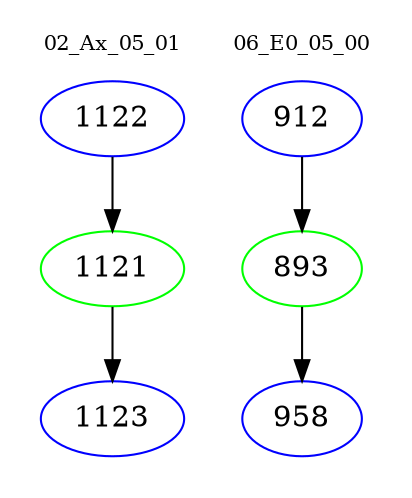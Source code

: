 digraph{
subgraph cluster_0 {
color = white
label = "02_Ax_05_01";
fontsize=10;
T0_1122 [label="1122", color="blue"]
T0_1122 -> T0_1121 [color="black"]
T0_1121 [label="1121", color="green"]
T0_1121 -> T0_1123 [color="black"]
T0_1123 [label="1123", color="blue"]
}
subgraph cluster_1 {
color = white
label = "06_E0_05_00";
fontsize=10;
T1_912 [label="912", color="blue"]
T1_912 -> T1_893 [color="black"]
T1_893 [label="893", color="green"]
T1_893 -> T1_958 [color="black"]
T1_958 [label="958", color="blue"]
}
}
